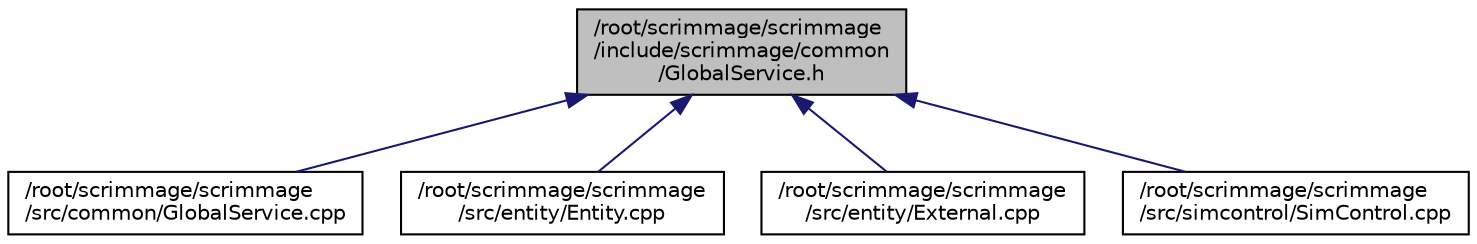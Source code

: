 digraph "/root/scrimmage/scrimmage/include/scrimmage/common/GlobalService.h"
{
 // LATEX_PDF_SIZE
  edge [fontname="Helvetica",fontsize="10",labelfontname="Helvetica",labelfontsize="10"];
  node [fontname="Helvetica",fontsize="10",shape=record];
  Node1 [label="/root/scrimmage/scrimmage\l/include/scrimmage/common\l/GlobalService.h",height=0.2,width=0.4,color="black", fillcolor="grey75", style="filled", fontcolor="black",tooltip="Brief file description."];
  Node1 -> Node2 [dir="back",color="midnightblue",fontsize="10",style="solid",fontname="Helvetica"];
  Node2 [label="/root/scrimmage/scrimmage\l/src/common/GlobalService.cpp",height=0.2,width=0.4,color="black", fillcolor="white", style="filled",URL="$GlobalService_8cpp.html",tooltip="Brief file description."];
  Node1 -> Node3 [dir="back",color="midnightblue",fontsize="10",style="solid",fontname="Helvetica"];
  Node3 [label="/root/scrimmage/scrimmage\l/src/entity/Entity.cpp",height=0.2,width=0.4,color="black", fillcolor="white", style="filled",URL="$Entity_8cpp.html",tooltip="Brief file description."];
  Node1 -> Node4 [dir="back",color="midnightblue",fontsize="10",style="solid",fontname="Helvetica"];
  Node4 [label="/root/scrimmage/scrimmage\l/src/entity/External.cpp",height=0.2,width=0.4,color="black", fillcolor="white", style="filled",URL="$External_8cpp.html",tooltip="Brief file description."];
  Node1 -> Node5 [dir="back",color="midnightblue",fontsize="10",style="solid",fontname="Helvetica"];
  Node5 [label="/root/scrimmage/scrimmage\l/src/simcontrol/SimControl.cpp",height=0.2,width=0.4,color="black", fillcolor="white", style="filled",URL="$SimControl_8cpp.html",tooltip="Brief file description."];
}
